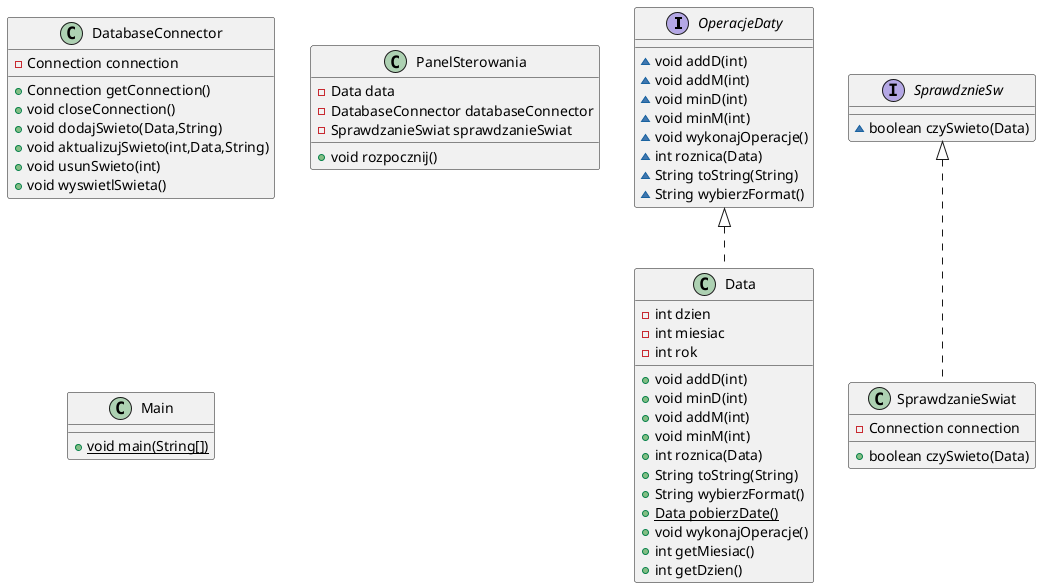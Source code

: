 @startuml
interface OperacjeDaty {
~ void addD(int)
~ void addM(int)
~ void minD(int)
~ void minM(int)
~ void wykonajOperacje()
~ int roznica(Data)
~ String toString(String)
~ String wybierzFormat()
}
interface SprawdznieSw {
~ boolean czySwieto(Data)
}
class Data {
- int dzien
- int miesiac
- int rok
+ void addD(int)
+ void minD(int)
+ void addM(int)
+ void minM(int)
+ int roznica(Data)
+ String toString(String)
+ String wybierzFormat()
+ {static} Data pobierzDate()
+ void wykonajOperacje()
+ int getMiesiac()
+ int getDzien()
}
class DatabaseConnector {
- Connection connection
+ Connection getConnection()
+ void closeConnection()
+ void dodajSwieto(Data,String)
+ void aktualizujSwieto(int,Data,String)
+ void usunSwieto(int)
+ void wyswietlSwieta()
}
class SprawdzanieSwiat {
- Connection connection
+ boolean czySwieto(Data)
}
class PanelSterowania {
- Data data
- DatabaseConnector databaseConnector
- SprawdzanieSwiat sprawdzanieSwiat
+ void rozpocznij()
}
class Main {
+ {static} void main(String[])
}


OperacjeDaty <|.. Data
SprawdznieSw <|.. SprawdzanieSwiat
@enduml